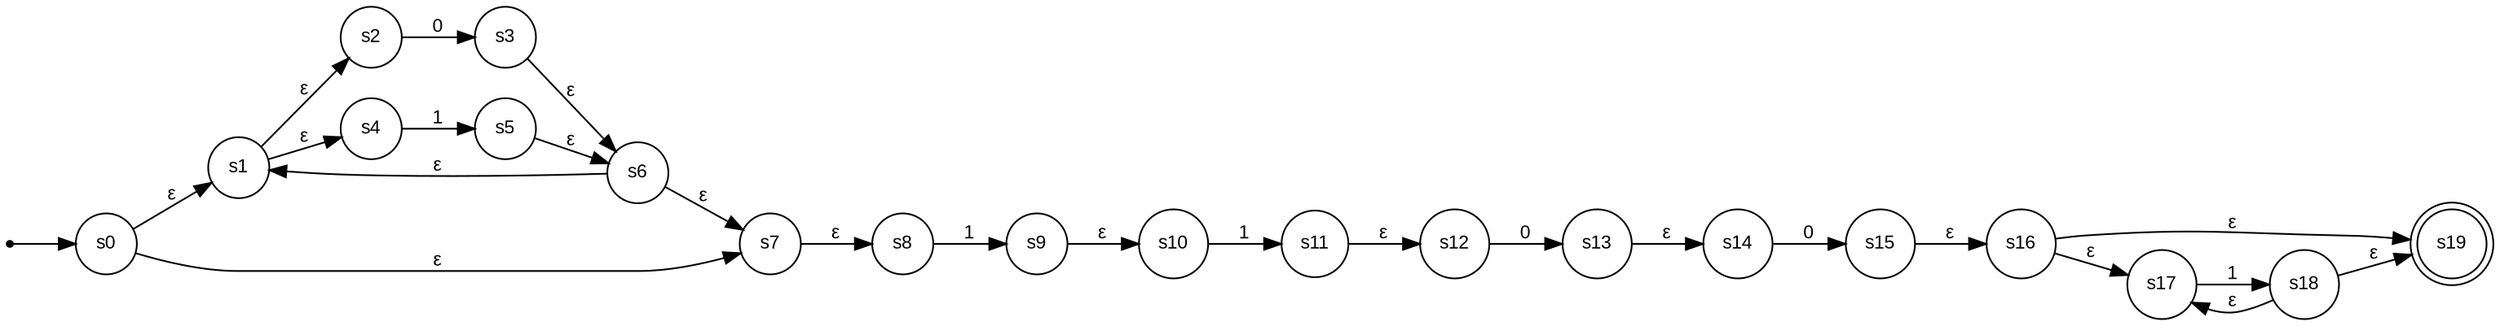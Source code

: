 digraph finite_state_machine {
	rankdir=LR;
	edge [fontname=arial,fontsize=11]
	node [fontname=arial,fontsize=11,shape=doublecircle];s19;
	node [shape=circle,size=8]
	start [shape=point]
	start -> s0
	s0 -> s1 [label=ε]
	s0 -> s7 [label=ε]
	s1 -> s2 [label=ε]
	s1 -> s4 [label=ε]
	s2 -> s3 [label=0]
	s3 -> s6 [label=ε]
	s4 -> s5 [label=1]
	s5 -> s6 [label=ε]
	s6 -> s7 [label=ε]
	s6 -> s1 [label=ε]
	s7 -> s8 [label=ε]
	s8 -> s9 [label=1]
	s9 -> s10 [label=ε]
	s10 -> s11 [label=1]
	s11 -> s12 [label=ε]
	s12 -> s13 [label=0]
	s13 -> s14 [label=ε]
	s14 -> s15 [label=0]
	s15 -> s16 [label=ε]
	s16 -> s17 [label=ε]
	s16 -> s19 [label=ε]
	s17 -> s18 [label=1]
	s18 -> s17 [label=ε]
	s18 -> s19 [label=ε]
}
